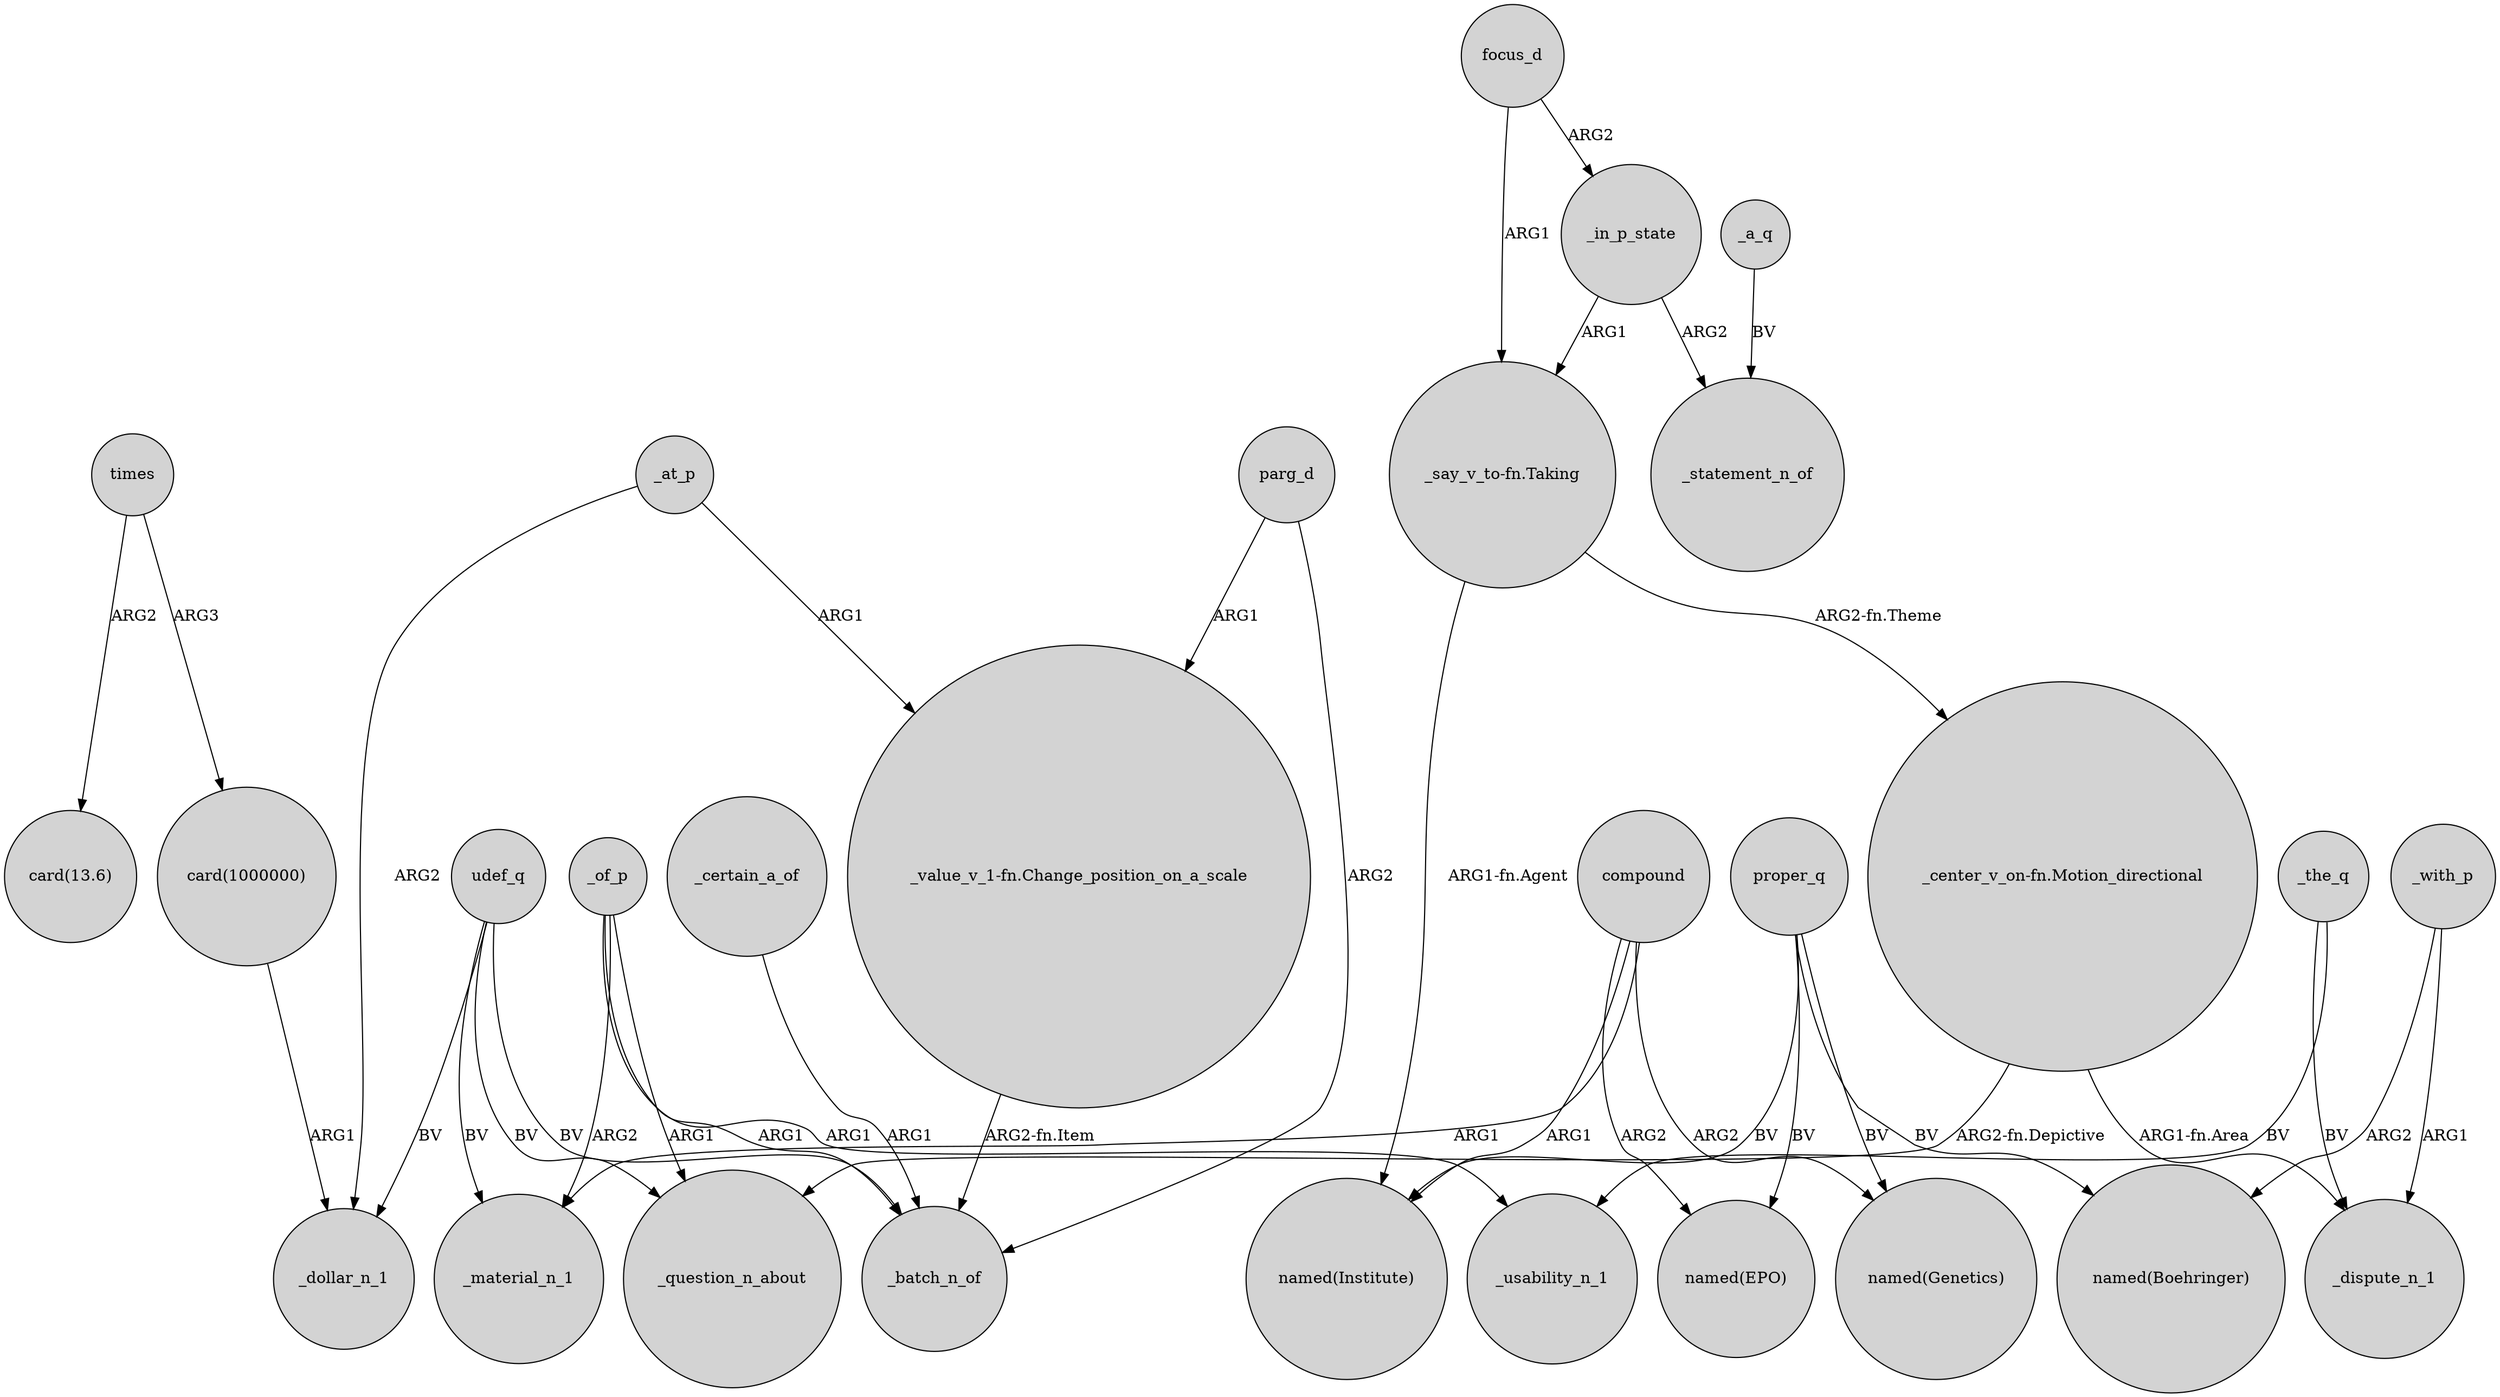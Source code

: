 digraph {
	node [shape=circle style=filled]
	times -> "card(13.6)" [label=ARG2]
	proper_q -> "named(Institute)" [label=BV]
	_of_p -> _question_n_about [label=ARG1]
	focus_d -> _in_p_state [label=ARG2]
	_in_p_state -> "_say_v_to-fn.Taking" [label=ARG1]
	_certain_a_of -> _batch_n_of [label=ARG1]
	focus_d -> "_say_v_to-fn.Taking" [label=ARG1]
	compound -> _material_n_1 [label=ARG1]
	udef_q -> _material_n_1 [label=BV]
	"_center_v_on-fn.Motion_directional" -> _question_n_about [label="ARG2-fn.Depictive"]
	times -> "card(1000000)" [label=ARG3]
	proper_q -> "named(EPO)" [label=BV]
	parg_d -> "_value_v_1-fn.Change_position_on_a_scale" [label=ARG1]
	_with_p -> _dispute_n_1 [label=ARG1]
	parg_d -> _batch_n_of [label=ARG2]
	compound -> "named(Genetics)" [label=ARG2]
	udef_q -> _batch_n_of [label=BV]
	_at_p -> _dollar_n_1 [label=ARG2]
	"_value_v_1-fn.Change_position_on_a_scale" -> _batch_n_of [label="ARG2-fn.Item"]
	_at_p -> "_value_v_1-fn.Change_position_on_a_scale" [label=ARG1]
	_of_p -> _batch_n_of [label=ARG1]
	_of_p -> _usability_n_1 [label=ARG1]
	"_center_v_on-fn.Motion_directional" -> _dispute_n_1 [label="ARG1-fn.Area"]
	udef_q -> _dollar_n_1 [label=BV]
	"card(1000000)" -> _dollar_n_1 [label=ARG1]
	compound -> "named(EPO)" [label=ARG2]
	proper_q -> "named(Genetics)" [label=BV]
	_the_q -> _dispute_n_1 [label=BV]
	_the_q -> _usability_n_1 [label=BV]
	proper_q -> "named(Boehringer)" [label=BV]
	"_say_v_to-fn.Taking" -> "named(Institute)" [label="ARG1-fn.Agent"]
	_in_p_state -> _statement_n_of [label=ARG2]
	_of_p -> _material_n_1 [label=ARG2]
	_with_p -> "named(Boehringer)" [label=ARG2]
	"_say_v_to-fn.Taking" -> "_center_v_on-fn.Motion_directional" [label="ARG2-fn.Theme"]
	_a_q -> _statement_n_of [label=BV]
	udef_q -> _question_n_about [label=BV]
	compound -> "named(Institute)" [label=ARG1]
}
